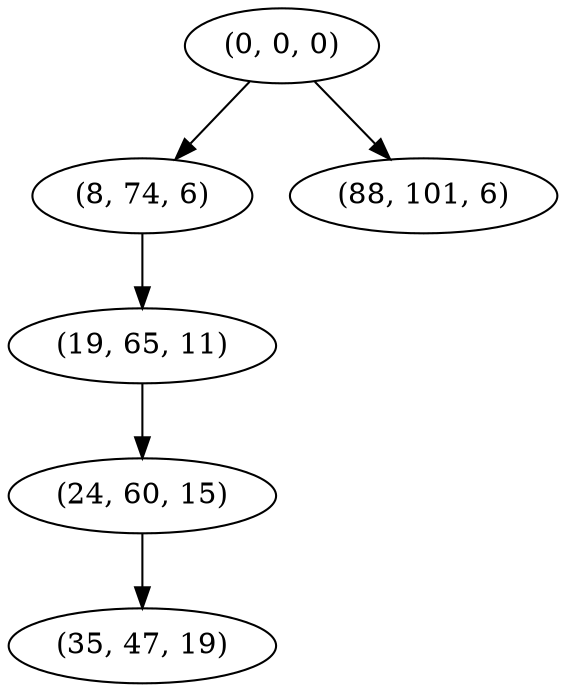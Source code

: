 digraph tree {
    "(0, 0, 0)";
    "(8, 74, 6)";
    "(19, 65, 11)";
    "(24, 60, 15)";
    "(35, 47, 19)";
    "(88, 101, 6)";
    "(0, 0, 0)" -> "(8, 74, 6)";
    "(0, 0, 0)" -> "(88, 101, 6)";
    "(8, 74, 6)" -> "(19, 65, 11)";
    "(19, 65, 11)" -> "(24, 60, 15)";
    "(24, 60, 15)" -> "(35, 47, 19)";
}

